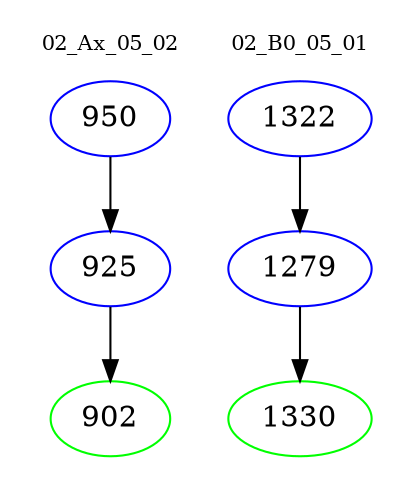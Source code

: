 digraph{
subgraph cluster_0 {
color = white
label = "02_Ax_05_02";
fontsize=10;
T0_950 [label="950", color="blue"]
T0_950 -> T0_925 [color="black"]
T0_925 [label="925", color="blue"]
T0_925 -> T0_902 [color="black"]
T0_902 [label="902", color="green"]
}
subgraph cluster_1 {
color = white
label = "02_B0_05_01";
fontsize=10;
T1_1322 [label="1322", color="blue"]
T1_1322 -> T1_1279 [color="black"]
T1_1279 [label="1279", color="blue"]
T1_1279 -> T1_1330 [color="black"]
T1_1330 [label="1330", color="green"]
}
}
